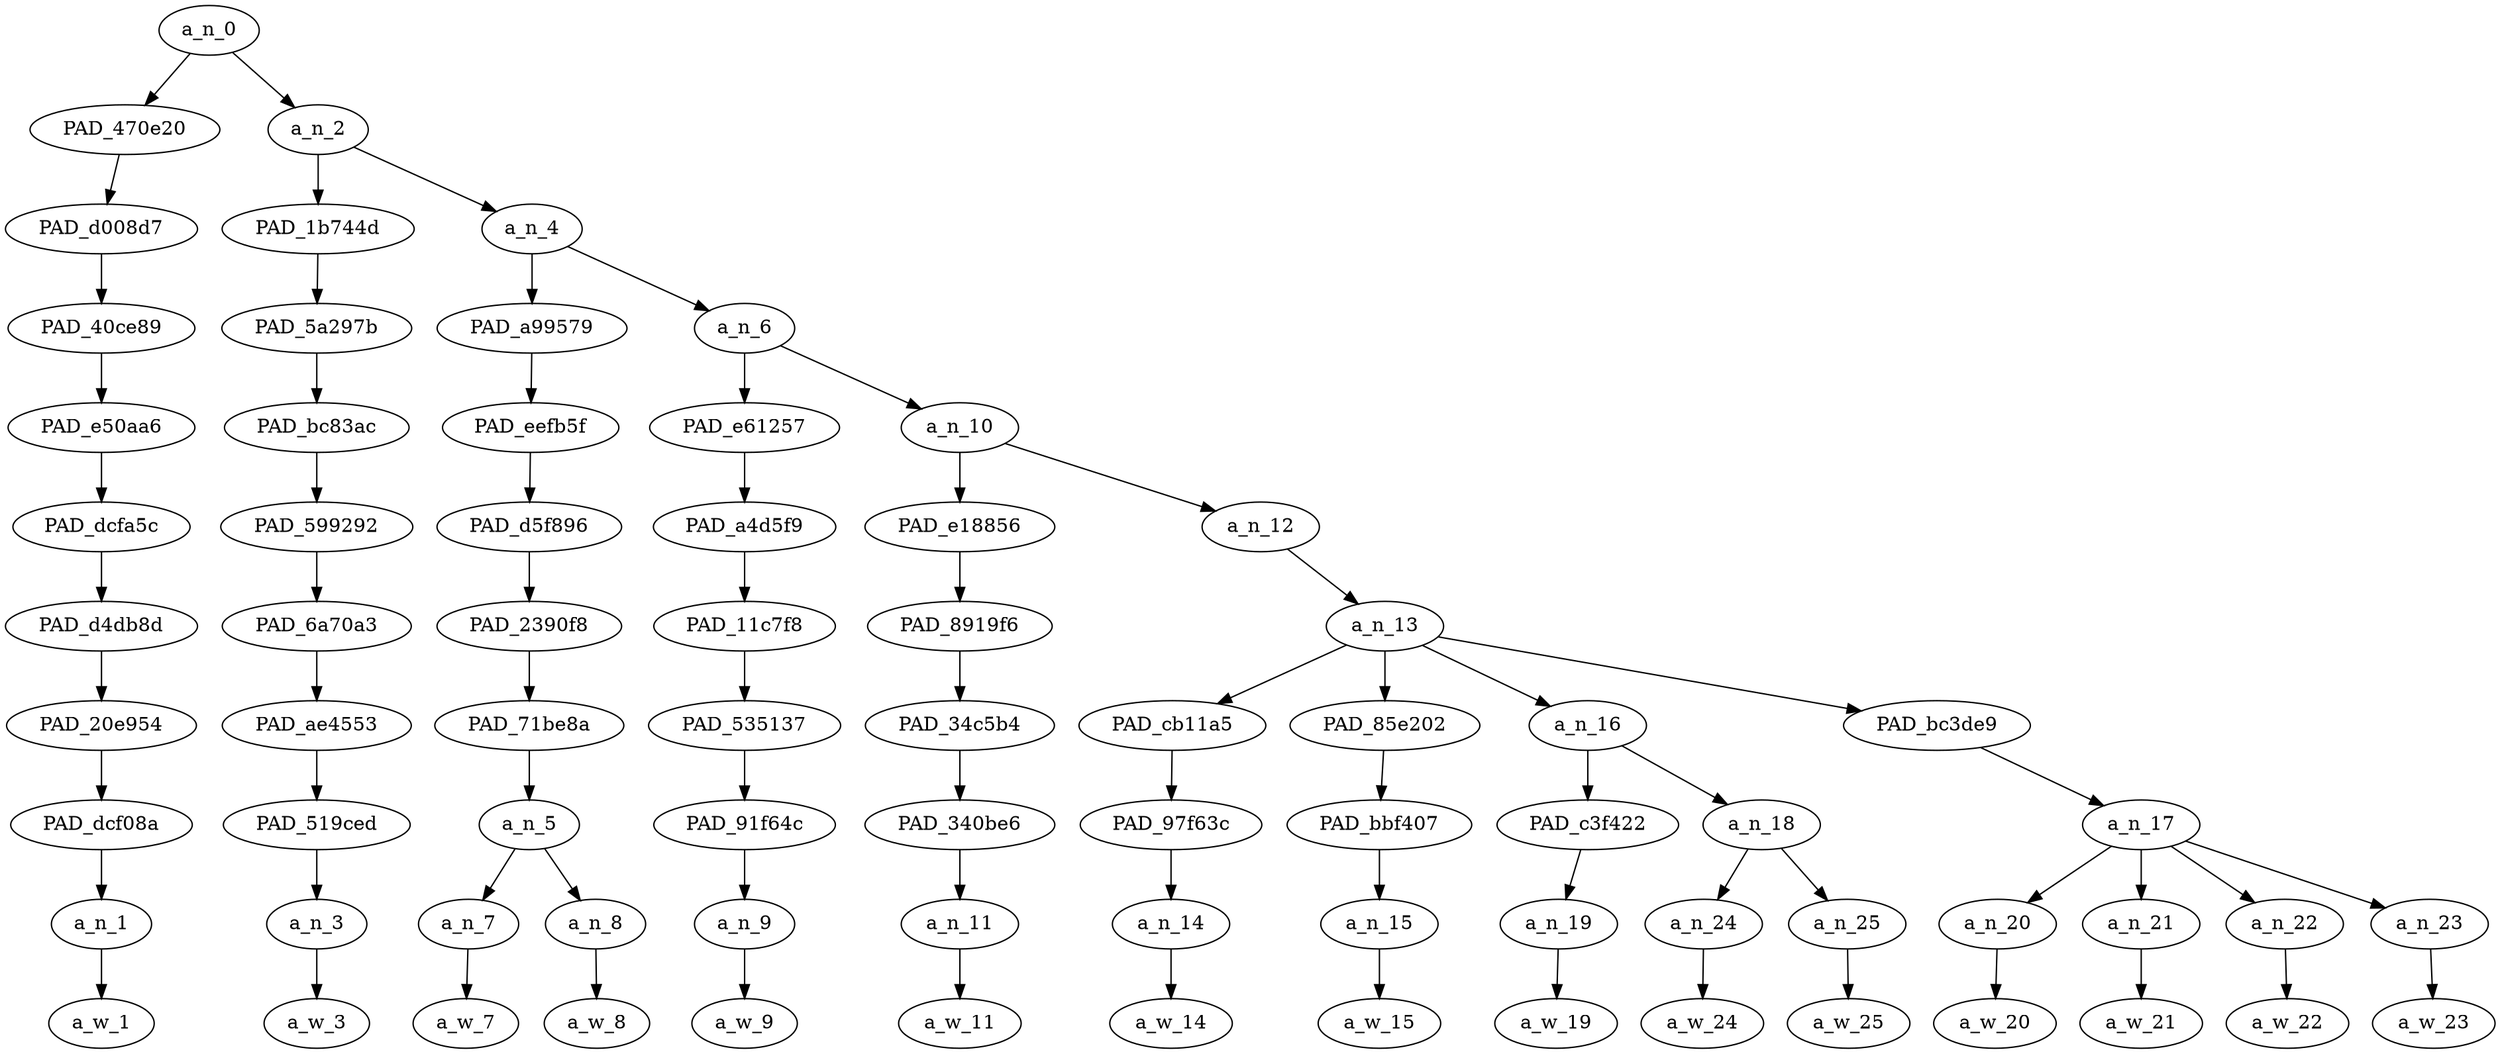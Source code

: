strict digraph "" {
	a_n_0	[div_dir=1,
		index=0,
		level=10,
		pos="1.240234375,10!",
		text_span="[0, 1, 2, 3, 4, 5, 6, 7, 8, 9, 10, 11, 12, 13, 14]",
		value=0.99999999];
	PAD_470e20	[div_dir=1,
		index=0,
		level=9,
		pos="0.0,9!",
		text_span="[0]",
		value=0.05493952];
	a_n_0 -> PAD_470e20;
	a_n_2	[div_dir=1,
		index=1,
		level=9,
		pos="2.48046875,9!",
		text_span="[1, 2, 3, 4, 5, 6, 7, 8, 9, 10, 11, 12, 13, 14]",
		value=0.94389971];
	a_n_0 -> a_n_2;
	PAD_d008d7	[div_dir=1,
		index=0,
		level=8,
		pos="0.0,8!",
		text_span="[0]",
		value=0.05493952];
	PAD_470e20 -> PAD_d008d7;
	PAD_40ce89	[div_dir=1,
		index=0,
		level=7,
		pos="0.0,7!",
		text_span="[0]",
		value=0.05493952];
	PAD_d008d7 -> PAD_40ce89;
	PAD_e50aa6	[div_dir=1,
		index=0,
		level=6,
		pos="0.0,6!",
		text_span="[0]",
		value=0.05493952];
	PAD_40ce89 -> PAD_e50aa6;
	PAD_dcfa5c	[div_dir=1,
		index=0,
		level=5,
		pos="0.0,5!",
		text_span="[0]",
		value=0.05493952];
	PAD_e50aa6 -> PAD_dcfa5c;
	PAD_d4db8d	[div_dir=1,
		index=0,
		level=4,
		pos="0.0,4!",
		text_span="[0]",
		value=0.05493952];
	PAD_dcfa5c -> PAD_d4db8d;
	PAD_20e954	[div_dir=1,
		index=0,
		level=3,
		pos="0.0,3!",
		text_span="[0]",
		value=0.05493952];
	PAD_d4db8d -> PAD_20e954;
	PAD_dcf08a	[div_dir=1,
		index=0,
		level=2,
		pos="0.0,2!",
		text_span="[0]",
		value=0.05493952];
	PAD_20e954 -> PAD_dcf08a;
	a_n_1	[div_dir=1,
		index=0,
		level=1,
		pos="0.0,1!",
		text_span="[0]",
		value=0.05493952];
	PAD_dcf08a -> a_n_1;
	a_w_1	[div_dir=0,
		index=0,
		level=0,
		pos="0,0!",
		text_span="[0]",
		value=where];
	a_n_1 -> a_w_1;
	PAD_1b744d	[div_dir=1,
		index=1,
		level=8,
		pos="1.0,8!",
		text_span="[1]",
		value=0.04253423];
	a_n_2 -> PAD_1b744d;
	a_n_4	[div_dir=1,
		index=2,
		level=8,
		pos="3.9609375,8!",
		text_span="[2, 3, 4, 5, 6, 7, 8, 9, 10, 11, 12, 13, 14]",
		value=0.90019301];
	a_n_2 -> a_n_4;
	PAD_5a297b	[div_dir=1,
		index=1,
		level=7,
		pos="1.0,7!",
		text_span="[1]",
		value=0.04253423];
	PAD_1b744d -> PAD_5a297b;
	PAD_bc83ac	[div_dir=1,
		index=1,
		level=6,
		pos="1.0,6!",
		text_span="[1]",
		value=0.04253423];
	PAD_5a297b -> PAD_bc83ac;
	PAD_599292	[div_dir=1,
		index=1,
		level=5,
		pos="1.0,5!",
		text_span="[1]",
		value=0.04253423];
	PAD_bc83ac -> PAD_599292;
	PAD_6a70a3	[div_dir=1,
		index=1,
		level=4,
		pos="1.0,4!",
		text_span="[1]",
		value=0.04253423];
	PAD_599292 -> PAD_6a70a3;
	PAD_ae4553	[div_dir=1,
		index=1,
		level=3,
		pos="1.0,3!",
		text_span="[1]",
		value=0.04253423];
	PAD_6a70a3 -> PAD_ae4553;
	PAD_519ced	[div_dir=1,
		index=1,
		level=2,
		pos="1.0,2!",
		text_span="[1]",
		value=0.04253423];
	PAD_ae4553 -> PAD_519ced;
	a_n_3	[div_dir=1,
		index=1,
		level=1,
		pos="1.0,1!",
		text_span="[1]",
		value=0.04253423];
	PAD_519ced -> a_n_3;
	a_w_3	[div_dir=0,
		index=1,
		level=0,
		pos="1,0!",
		text_span="[1]",
		value=is];
	a_n_3 -> a_w_3;
	PAD_a99579	[div_dir=1,
		index=2,
		level=7,
		pos="2.5,7!",
		text_span="[2, 3]",
		value=0.08912564];
	a_n_4 -> PAD_a99579;
	a_n_6	[div_dir=1,
		index=3,
		level=7,
		pos="5.421875,7!",
		text_span="[4, 5, 6, 7, 8, 9, 10, 11, 12, 13, 14]",
		value=0.80986830];
	a_n_4 -> a_n_6;
	PAD_eefb5f	[div_dir=1,
		index=2,
		level=6,
		pos="2.5,6!",
		text_span="[2, 3]",
		value=0.08912564];
	PAD_a99579 -> PAD_eefb5f;
	PAD_d5f896	[div_dir=1,
		index=2,
		level=5,
		pos="2.5,5!",
		text_span="[2, 3]",
		value=0.08912564];
	PAD_eefb5f -> PAD_d5f896;
	PAD_2390f8	[div_dir=1,
		index=2,
		level=4,
		pos="2.5,4!",
		text_span="[2, 3]",
		value=0.08912564];
	PAD_d5f896 -> PAD_2390f8;
	PAD_71be8a	[div_dir=1,
		index=2,
		level=3,
		pos="2.5,3!",
		text_span="[2, 3]",
		value=0.08912564];
	PAD_2390f8 -> PAD_71be8a;
	a_n_5	[div_dir=1,
		index=2,
		level=2,
		pos="2.5,2!",
		text_span="[2, 3]",
		value=0.08912564];
	PAD_71be8a -> a_n_5;
	a_n_7	[div_dir=1,
		index=2,
		level=1,
		pos="2.0,1!",
		text_span="[2]",
		value=0.03828637];
	a_n_5 -> a_n_7;
	a_n_8	[div_dir=1,
		index=3,
		level=1,
		pos="3.0,1!",
		text_span="[3]",
		value=0.05071281];
	a_n_5 -> a_n_8;
	a_w_7	[div_dir=0,
		index=2,
		level=0,
		pos="2,0!",
		text_span="[2]",
		value=the];
	a_n_7 -> a_w_7;
	a_w_8	[div_dir=0,
		index=3,
		level=0,
		pos="3,0!",
		text_span="[3]",
		value=investigation];
	a_n_8 -> a_w_8;
	PAD_e61257	[div_dir=1,
		index=3,
		level=6,
		pos="4.0,6!",
		text_span="[4]",
		value=0.03603057];
	a_n_6 -> PAD_e61257;
	a_n_10	[div_dir=1,
		index=4,
		level=6,
		pos="6.84375,6!",
		text_span="[5, 6, 7, 8, 9, 10, 11, 12, 13, 14]",
		value=0.77260610];
	a_n_6 -> a_n_10;
	PAD_a4d5f9	[div_dir=1,
		index=3,
		level=5,
		pos="4.0,5!",
		text_span="[4]",
		value=0.03603057];
	PAD_e61257 -> PAD_a4d5f9;
	PAD_11c7f8	[div_dir=1,
		index=3,
		level=4,
		pos="4.0,4!",
		text_span="[4]",
		value=0.03603057];
	PAD_a4d5f9 -> PAD_11c7f8;
	PAD_535137	[div_dir=1,
		index=3,
		level=3,
		pos="4.0,3!",
		text_span="[4]",
		value=0.03603057];
	PAD_11c7f8 -> PAD_535137;
	PAD_91f64c	[div_dir=1,
		index=3,
		level=2,
		pos="4.0,2!",
		text_span="[4]",
		value=0.03603057];
	PAD_535137 -> PAD_91f64c;
	a_n_9	[div_dir=1,
		index=4,
		level=1,
		pos="4.0,1!",
		text_span="[4]",
		value=0.03603057];
	PAD_91f64c -> a_n_9;
	a_w_9	[div_dir=0,
		index=4,
		level=0,
		pos="4,0!",
		text_span="[4]",
		value=on];
	a_n_9 -> a_w_9;
	PAD_e18856	[div_dir=1,
		index=4,
		level=5,
		pos="5.0,5!",
		text_span="[5]",
		value=0.03685660];
	a_n_10 -> PAD_e18856;
	a_n_12	[div_dir=1,
		index=5,
		level=5,
		pos="8.6875,5!",
		text_span="[6, 7, 8, 9, 10, 11, 12, 13, 14]",
		value=0.73448405];
	a_n_10 -> a_n_12;
	PAD_8919f6	[div_dir=1,
		index=4,
		level=4,
		pos="5.0,4!",
		text_span="[5]",
		value=0.03685660];
	PAD_e18856 -> PAD_8919f6;
	PAD_34c5b4	[div_dir=1,
		index=4,
		level=3,
		pos="5.0,3!",
		text_span="[5]",
		value=0.03685660];
	PAD_8919f6 -> PAD_34c5b4;
	PAD_340be6	[div_dir=1,
		index=4,
		level=2,
		pos="5.0,2!",
		text_span="[5]",
		value=0.03685660];
	PAD_34c5b4 -> PAD_340be6;
	a_n_11	[div_dir=1,
		index=5,
		level=1,
		pos="5.0,1!",
		text_span="[5]",
		value=0.03685660];
	PAD_340be6 -> a_n_11;
	a_w_11	[div_dir=0,
		index=5,
		level=0,
		pos="5,0!",
		text_span="[5]",
		value=who];
	a_n_11 -> a_w_11;
	a_n_13	[div_dir=1,
		index=5,
		level=4,
		pos="8.6875,4!",
		text_span="[6, 7, 8, 9, 10, 11, 12, 13, 14]",
		value=0.73319987];
	a_n_12 -> a_n_13;
	PAD_cb11a5	[div_dir=1,
		index=5,
		level=3,
		pos="6.0,3!",
		text_span="[6]",
		value=0.04868180];
	a_n_13 -> PAD_cb11a5;
	PAD_85e202	[div_dir=1,
		index=6,
		level=3,
		pos="7.0,3!",
		text_span="[7]",
		value=0.04009463];
	a_n_13 -> PAD_85e202;
	a_n_16	[div_dir=1,
		index=7,
		level=3,
		pos="9.25,3!",
		text_span="[8, 9, 10]",
		value=0.47342281];
	a_n_13 -> a_n_16;
	PAD_bc3de9	[div_dir=1,
		index=8,
		level=3,
		pos="12.5,3!",
		text_span="[11, 12, 13, 14]",
		value=0.16971644];
	a_n_13 -> PAD_bc3de9;
	PAD_97f63c	[div_dir=1,
		index=5,
		level=2,
		pos="6.0,2!",
		text_span="[6]",
		value=0.04868180];
	PAD_cb11a5 -> PAD_97f63c;
	a_n_14	[div_dir=1,
		index=6,
		level=1,
		pos="6.0,1!",
		text_span="[6]",
		value=0.04868180];
	PAD_97f63c -> a_n_14;
	a_w_14	[div_dir=0,
		index=6,
		level=0,
		pos="6,0!",
		text_span="[6]",
		value=gave];
	a_n_14 -> a_w_14;
	PAD_bbf407	[div_dir=1,
		index=6,
		level=2,
		pos="7.0,2!",
		text_span="[7]",
		value=0.04009463];
	PAD_85e202 -> PAD_bbf407;
	a_n_15	[div_dir=1,
		index=7,
		level=1,
		pos="7.0,1!",
		text_span="[7]",
		value=0.04009463];
	PAD_bbf407 -> a_n_15;
	a_w_15	[div_dir=0,
		index=7,
		level=0,
		pos="7,0!",
		text_span="[7]",
		value=that];
	a_n_15 -> a_w_15;
	PAD_c3f422	[div_dir=1,
		index=8,
		level=2,
		pos="10.0,2!",
		text_span="[10]",
		value=0.08534213];
	a_n_16 -> PAD_c3f422;
	a_n_18	[div_dir=1,
		index=7,
		level=2,
		pos="8.5,2!",
		text_span="[8, 9]",
		value=0.38629225];
	a_n_16 -> a_n_18;
	a_n_19	[div_dir=1,
		index=10,
		level=1,
		pos="10.0,1!",
		text_span="[10]",
		value=0.08534213];
	PAD_c3f422 -> a_n_19;
	a_w_19	[div_dir=0,
		index=10,
		level=0,
		pos="10,0!",
		text_span="[10]",
		value=traitor];
	a_n_19 -> a_w_19;
	a_n_24	[div_dir=1,
		index=8,
		level=1,
		pos="8.0,1!",
		text_span="[8]",
		value=0.07208133];
	a_n_18 -> a_n_24;
	a_n_25	[div_dir=1,
		index=9,
		level=1,
		pos="9.0,1!",
		text_span="[9]",
		value=0.31258964];
	a_n_18 -> a_n_25;
	a_w_24	[div_dir=0,
		index=8,
		level=0,
		pos="8,0!",
		text_span="[8]",
		value=lying];
	a_n_24 -> a_w_24;
	a_w_25	[div_dir=0,
		index=9,
		level=0,
		pos="9,0!",
		text_span="[9]",
		value=muzrat];
	a_n_25 -> a_w_25;
	a_n_17	[div_dir=1,
		index=9,
		level=2,
		pos="12.5,2!",
		text_span="[11, 12, 13, 14]",
		value=0.16971644];
	PAD_bc3de9 -> a_n_17;
	a_n_20	[div_dir=1,
		index=11,
		level=1,
		pos="11.0,1!",
		text_span="[11]",
		value=0.03461954];
	a_n_17 -> a_n_20;
	a_n_21	[div_dir=1,
		index=12,
		level=1,
		pos="12.0,1!",
		text_span="[12]",
		value=0.03502301];
	a_n_17 -> a_n_21;
	a_n_22	[div_dir=-1,
		index=13,
		level=1,
		pos="13.0,1!",
		text_span="[13]",
		value=0.04825237];
	a_n_17 -> a_n_22;
	a_n_23	[div_dir=1,
		index=14,
		level=1,
		pos="14.0,1!",
		text_span="[14]",
		value=0.05172073];
	a_n_17 -> a_n_23;
	a_w_20	[div_dir=0,
		index=11,
		level=0,
		pos="11,0!",
		text_span="[11]",
		value=a];
	a_n_20 -> a_w_20;
	a_w_21	[div_dir=0,
		index=12,
		level=0,
		pos="12,0!",
		text_span="[12]",
		value=top];
	a_n_21 -> a_w_21;
	a_w_22	[div_dir=0,
		index=13,
		level=0,
		pos="13,0!",
		text_span="[13]",
		value=secret];
	a_n_22 -> a_w_22;
	a_w_23	[div_dir=0,
		index=14,
		level=0,
		pos="14,0!",
		text_span="[14]",
		value=clearance];
	a_n_23 -> a_w_23;
}
